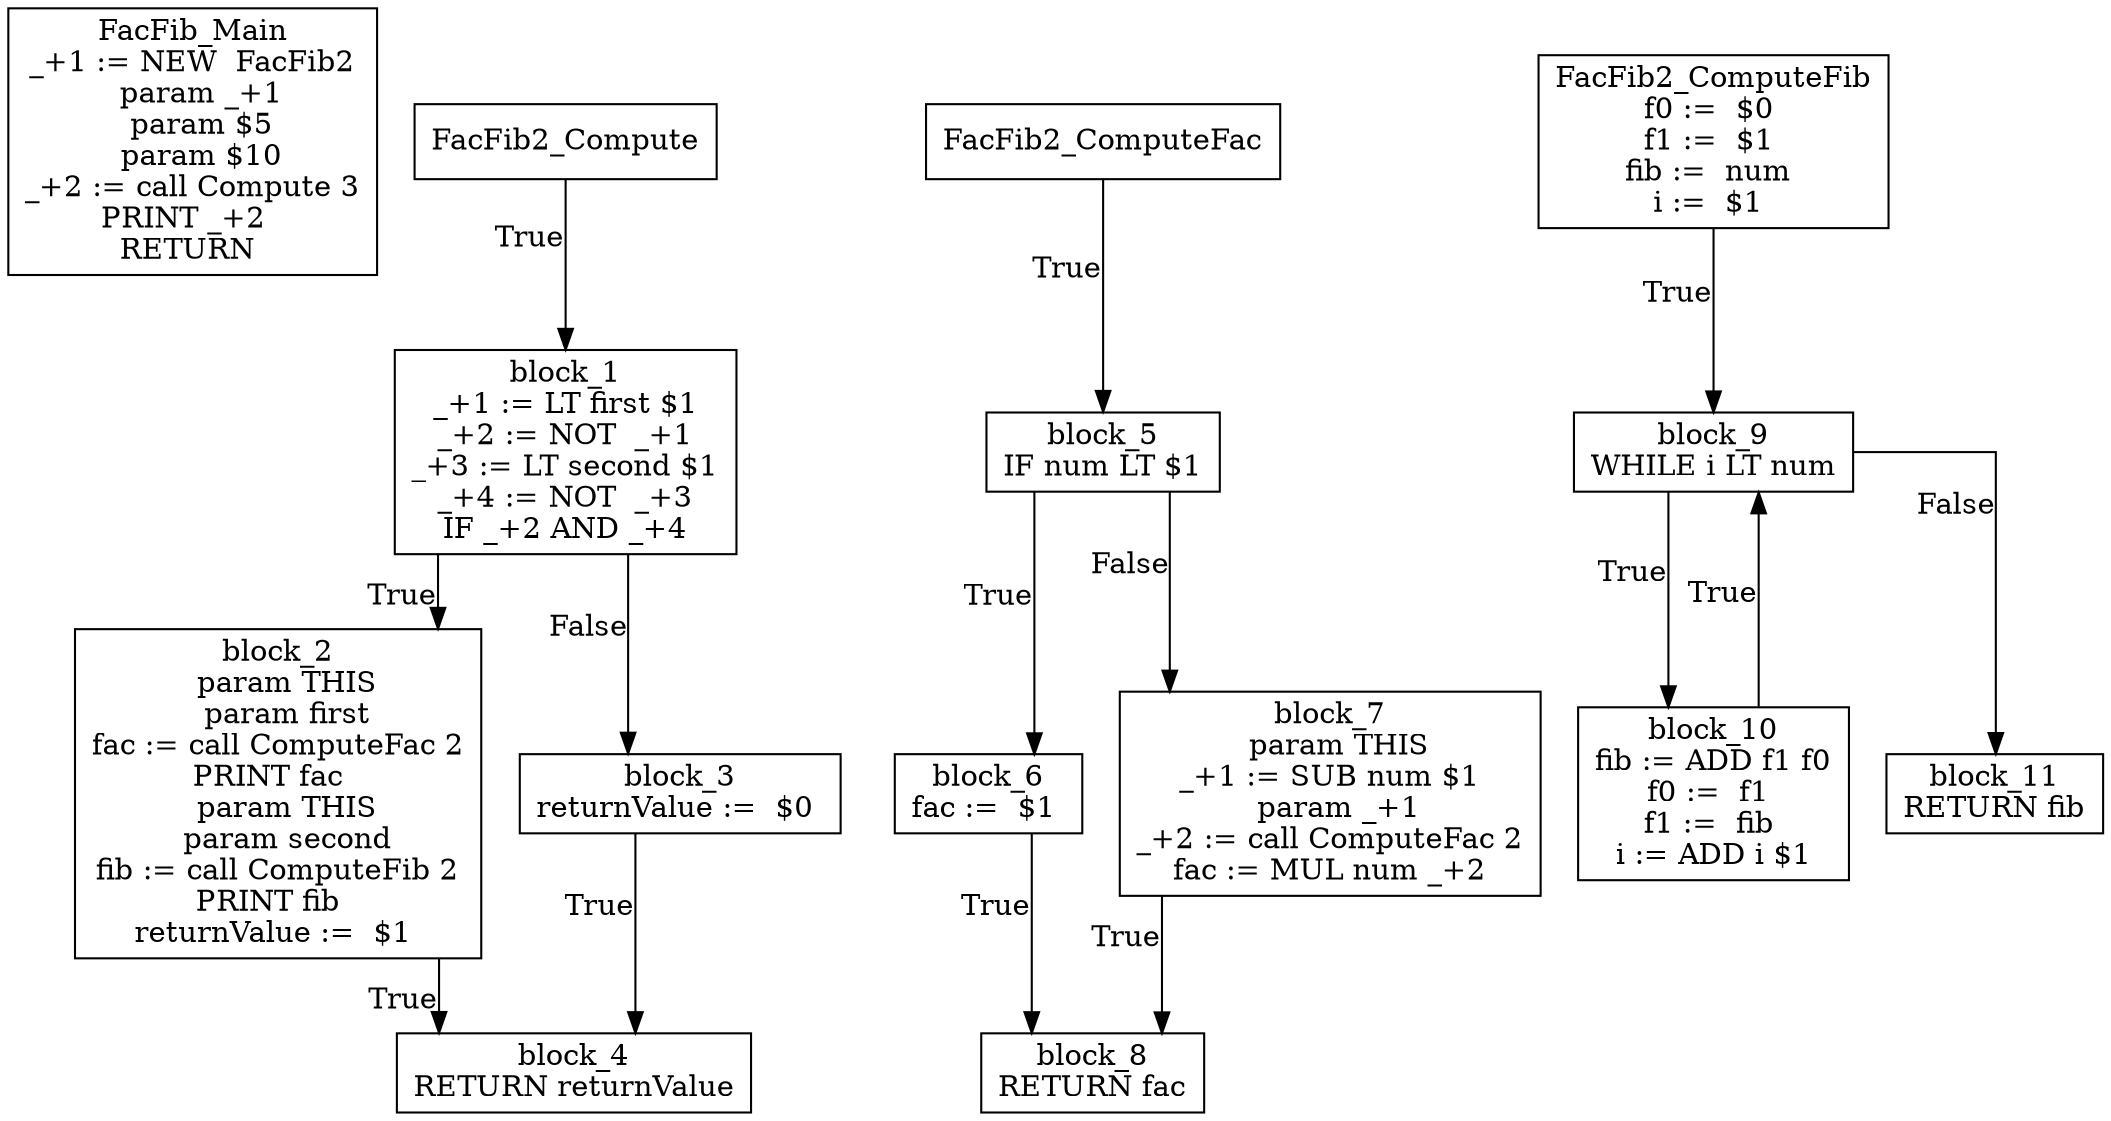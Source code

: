 digraph {
  graph [splines=ortho]
  node [shape=box]
  FacFib_Main [label="FacFib_Main\n_+1 := NEW  FacFib2\n  param _+1\n  param $5\n  param $10\n_+2 := call Compute 3\nPRINT _+2  \nRETURN \n"];
  FacFib2_Compute [label="FacFib2_Compute\n"];
  FacFib2_Compute -> block_1[xlabel="True"];
  block_1 [label="block_1\n_+1 := LT first $1\n_+2 := NOT  _+1\n_+3 := LT second $1\n_+4 := NOT  _+3\nIF _+2 AND _+4\n"];
  block_1 -> block_2[xlabel="True"];
  block_2 [label="block_2\n  param THIS\n  param first\nfac := call ComputeFac 2\nPRINT fac  \n  param THIS\n  param second\nfib := call ComputeFib 2\nPRINT fib  \nreturnValue :=  $1 \n"];
  block_2 -> block_4[xlabel="True"];
  block_4 [label="block_4\nRETURN returnValue\n"];
  block_1 -> block_3[xlabel="False"];
  block_3 [label="block_3\nreturnValue :=  $0 \n"];
  block_3 -> block_4[xlabel="True"];
  FacFib2_ComputeFac [label="FacFib2_ComputeFac\n"];
  FacFib2_ComputeFac -> block_5[xlabel="True"];
  block_5 [label="block_5\nIF num LT $1\n"];
  block_5 -> block_6[xlabel="True"];
  block_6 [label="block_6\nfac :=  $1 \n"];
  block_6 -> block_8[xlabel="True"];
  block_8 [label="block_8\nRETURN fac\n"];
  block_5 -> block_7[xlabel="False"];
  block_7 [label="block_7\n  param THIS\n_+1 := SUB num $1\n  param _+1\n_+2 := call ComputeFac 2\nfac := MUL num _+2\n"];
  block_7 -> block_8[xlabel="True"];
  FacFib2_ComputeFib [label="FacFib2_ComputeFib\nf0 :=  $0 \nf1 :=  $1 \nfib :=  num \ni :=  $1 \n"];
  FacFib2_ComputeFib -> block_9[xlabel="True"];
  block_9 [label="block_9\nWHILE i LT num\n"];
  block_9 -> block_10[xlabel="True"];
  block_10 [label="block_10\nfib := ADD f1 f0\nf0 :=  f1 \nf1 :=  fib \ni := ADD i $1\n"];
  block_10 -> block_9[xlabel="True"];
  block_9 -> block_11[xlabel="False"];
  block_11 [label="block_11\nRETURN fib\n"];
}